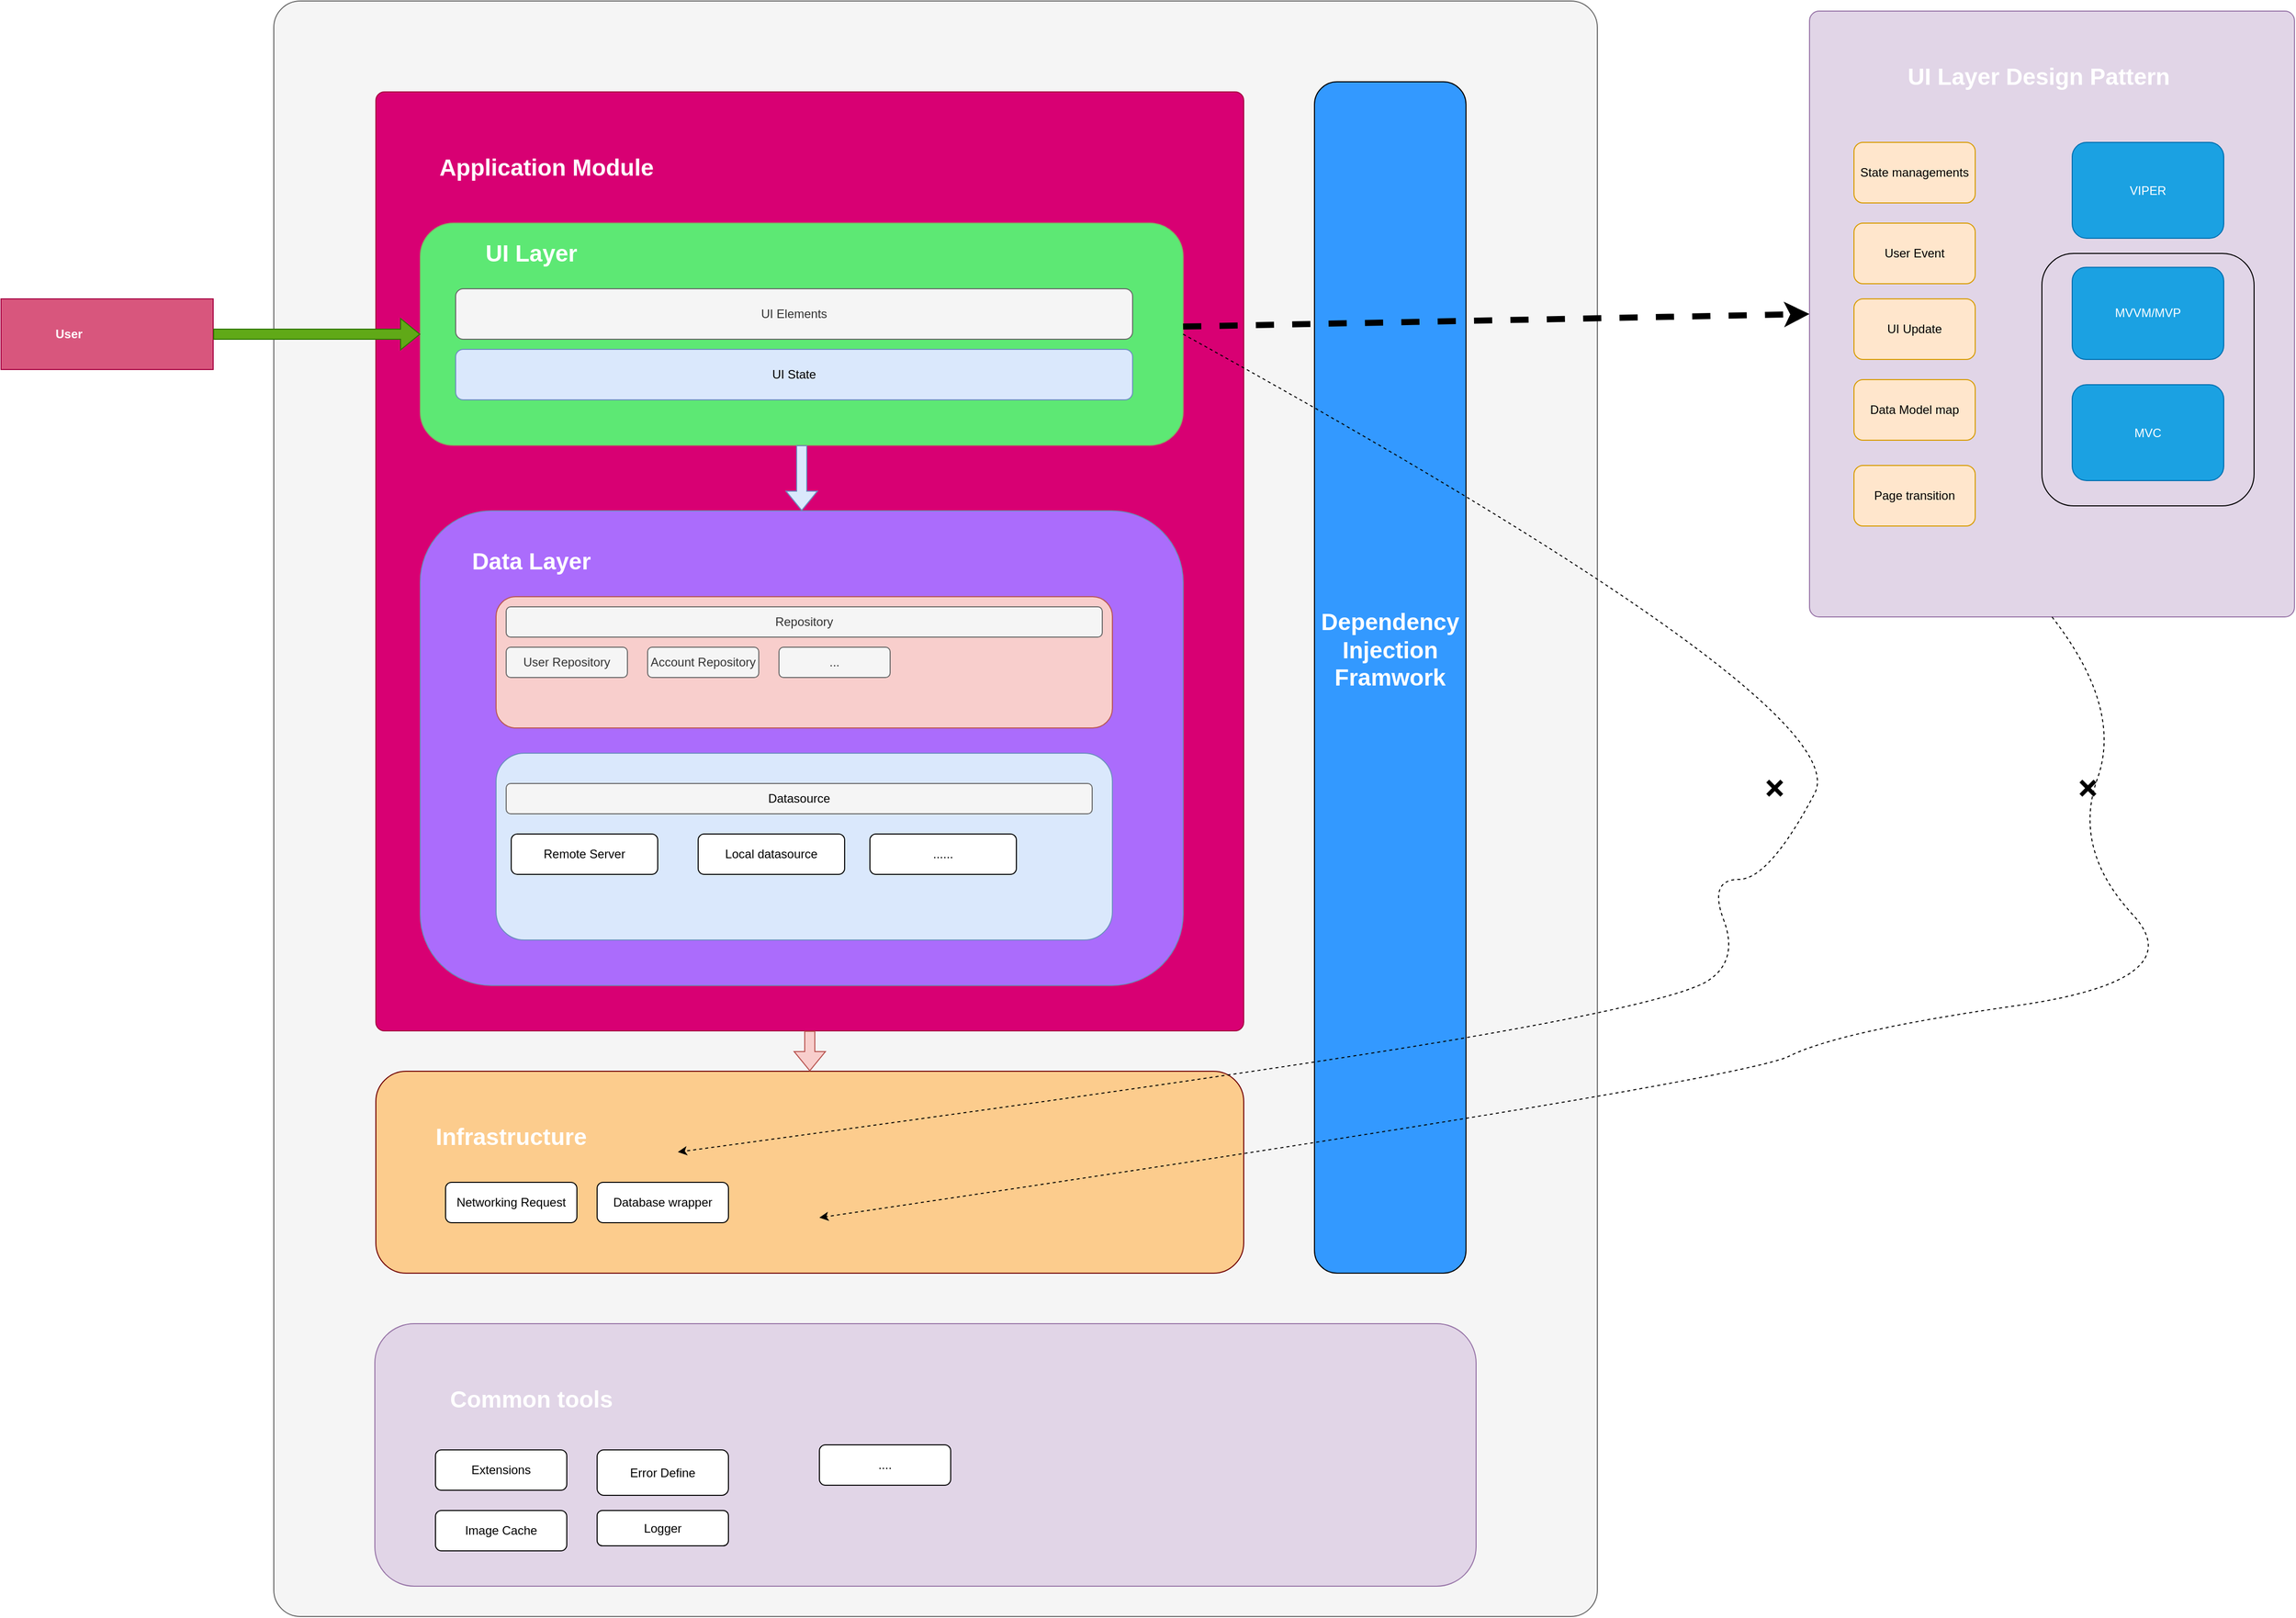 <mxfile version="24.7.7">
  <diagram id="prtHgNgQTEPvFCAcTncT" name="Page-1">
    <mxGraphModel dx="3434" dy="1809" grid="1" gridSize="10" guides="1" tooltips="1" connect="1" arrows="1" fold="1" page="1" pageScale="1" pageWidth="827" pageHeight="1169" math="0" shadow="0">
      <root>
        <mxCell id="0" />
        <mxCell id="1" parent="0" />
        <mxCell id="TcersztS0ECEA-ve25YO-69" value="" style="rounded=1;whiteSpace=wrap;html=1;arcSize=2;fillColor=#f5f5f5;fontColor=#333333;strokeColor=#666666;" vertex="1" parent="1">
          <mxGeometry x="-110" y="80" width="1310" height="1600" as="geometry" />
        </mxCell>
        <mxCell id="TcersztS0ECEA-ve25YO-27" value="" style="rounded=1;whiteSpace=wrap;html=1;fillColor=#d80073;fontColor=#ffffff;strokeColor=#A50040;arcSize=1;" vertex="1" parent="1">
          <mxGeometry x="-9" y="170" width="859" height="930" as="geometry" />
        </mxCell>
        <UserObject label="User" name="Tessa Miller" position="CFO" location="Office 1" email="me@example.com" placeholders="1" link="https://www.draw.io" id="dNxyNK7c78bLwvsdeMH5-12">
          <mxCell style="label;image=https://cdn3.iconfinder.com/data/icons/user-avatars-1/512/users-3-128.png;whiteSpace=wrap;html=1;rounded=0;glass=0;treeMoving=1;treeFolding=1;fillColor=#D8567D;fontColor=#ffffff;strokeColor=#A50040;" parent="1" vertex="1">
            <mxGeometry x="-380" y="375" width="210" height="70" as="geometry" />
          </mxCell>
        </UserObject>
        <mxCell id="TcersztS0ECEA-ve25YO-2" value="" style="rounded=1;whiteSpace=wrap;html=1;fillColor=#5DE874;strokeColor=#82b366;" vertex="1" parent="1">
          <mxGeometry x="35" y="300" width="755" height="220" as="geometry" />
        </mxCell>
        <mxCell id="TcersztS0ECEA-ve25YO-3" value="UI Layer" style="text;html=1;align=center;verticalAlign=middle;whiteSpace=wrap;rounded=0;fontColor=#FFFFFF;fontStyle=1;fontSize=23;" vertex="1" parent="1">
          <mxGeometry x="80" y="315" width="130" height="30" as="geometry" />
        </mxCell>
        <mxCell id="TcersztS0ECEA-ve25YO-4" value="UI Elements" style="rounded=1;whiteSpace=wrap;html=1;fillColor=#f5f5f5;fontColor=#333333;strokeColor=#666666;" vertex="1" parent="1">
          <mxGeometry x="70" y="365" width="670" height="50" as="geometry" />
        </mxCell>
        <mxCell id="TcersztS0ECEA-ve25YO-5" value="UI State" style="rounded=1;whiteSpace=wrap;html=1;fillColor=#dae8fc;strokeColor=#6c8ebf;" vertex="1" parent="1">
          <mxGeometry x="70" y="425" width="670" height="50" as="geometry" />
        </mxCell>
        <mxCell id="TcersztS0ECEA-ve25YO-6" value="" style="rounded=1;whiteSpace=wrap;html=1;fillColor=#AB6CFC;strokeColor=#6c8ebf;" vertex="1" parent="1">
          <mxGeometry x="35" y="585" width="755" height="470" as="geometry" />
        </mxCell>
        <mxCell id="TcersztS0ECEA-ve25YO-7" value="Data Layer" style="text;html=1;align=center;verticalAlign=middle;whiteSpace=wrap;rounded=0;fontColor=#FFFFFF;fontStyle=1;fontSize=23;" vertex="1" parent="1">
          <mxGeometry x="80" y="620" width="130" height="30" as="geometry" />
        </mxCell>
        <mxCell id="TcersztS0ECEA-ve25YO-9" value="" style="rounded=1;whiteSpace=wrap;html=1;fillColor=#dae8fc;strokeColor=#6c8ebf;" vertex="1" parent="1">
          <mxGeometry x="110" y="825" width="610" height="185" as="geometry" />
        </mxCell>
        <mxCell id="TcersztS0ECEA-ve25YO-11" value="&lt;span style=&quot;color: rgb(0, 0, 0);&quot;&gt;Datasource&lt;/span&gt;" style="rounded=1;whiteSpace=wrap;html=1;fillColor=#f5f5f5;fontColor=#333333;strokeColor=#666666;" vertex="1" parent="1">
          <mxGeometry x="120" y="855" width="580" height="30" as="geometry" />
        </mxCell>
        <mxCell id="TcersztS0ECEA-ve25YO-12" value="Remote Server" style="rounded=1;whiteSpace=wrap;html=1;" vertex="1" parent="1">
          <mxGeometry x="125" y="905" width="145" height="40" as="geometry" />
        </mxCell>
        <mxCell id="TcersztS0ECEA-ve25YO-21" value="" style="rounded=1;whiteSpace=wrap;html=1;fillColor=#f8cecc;strokeColor=#b85450;" vertex="1" parent="1">
          <mxGeometry x="110" y="670" width="610" height="130" as="geometry" />
        </mxCell>
        <mxCell id="TcersztS0ECEA-ve25YO-22" value="Repository" style="rounded=1;whiteSpace=wrap;html=1;fillColor=#f5f5f5;fontColor=#333333;strokeColor=#666666;" vertex="1" parent="1">
          <mxGeometry x="120" y="680" width="590" height="30" as="geometry" />
        </mxCell>
        <mxCell id="TcersztS0ECEA-ve25YO-23" value="User Repository" style="rounded=1;whiteSpace=wrap;html=1;fillColor=#f5f5f5;fontColor=#333333;strokeColor=#666666;" vertex="1" parent="1">
          <mxGeometry x="120" y="720" width="120" height="30" as="geometry" />
        </mxCell>
        <mxCell id="TcersztS0ECEA-ve25YO-24" value="Account Repository" style="rounded=1;whiteSpace=wrap;html=1;fillColor=#f5f5f5;fontColor=#333333;strokeColor=#666666;" vertex="1" parent="1">
          <mxGeometry x="260" y="720" width="110" height="30" as="geometry" />
        </mxCell>
        <mxCell id="TcersztS0ECEA-ve25YO-25" value="" style="shape=flexArrow;endArrow=classic;html=1;rounded=0;exitX=0.5;exitY=1;exitDx=0;exitDy=0;entryX=0.5;entryY=0;entryDx=0;entryDy=0;fillColor=#dae8fc;strokeColor=#6c8ebf;" edge="1" parent="1" source="TcersztS0ECEA-ve25YO-2" target="TcersztS0ECEA-ve25YO-6">
          <mxGeometry width="50" height="50" relative="1" as="geometry">
            <mxPoint x="390" y="600" as="sourcePoint" />
            <mxPoint x="440" y="550" as="targetPoint" />
          </mxGeometry>
        </mxCell>
        <mxCell id="TcersztS0ECEA-ve25YO-26" value="..." style="rounded=1;whiteSpace=wrap;html=1;fillColor=#f5f5f5;fontColor=#333333;strokeColor=#666666;" vertex="1" parent="1">
          <mxGeometry x="390" y="720" width="110" height="30" as="geometry" />
        </mxCell>
        <mxCell id="TcersztS0ECEA-ve25YO-28" value="Application Module" style="text;html=1;align=center;verticalAlign=middle;whiteSpace=wrap;rounded=0;fontColor=#FFFFFF;fontStyle=1;fontSize=23;" vertex="1" parent="1">
          <mxGeometry x="35" y="230" width="250" height="30" as="geometry" />
        </mxCell>
        <mxCell id="TcersztS0ECEA-ve25YO-29" value="" style="rounded=1;whiteSpace=wrap;html=1;fillColor=#FCCC8D;fontColor=#ffffff;strokeColor=#6F0000;" vertex="1" parent="1">
          <mxGeometry x="-9" y="1140" width="859" height="200" as="geometry" />
        </mxCell>
        <mxCell id="TcersztS0ECEA-ve25YO-34" value="" style="rounded=1;whiteSpace=wrap;html=1;fillColor=#3399FF;" vertex="1" parent="1">
          <mxGeometry x="920" y="160" width="150" height="1180" as="geometry" />
        </mxCell>
        <mxCell id="TcersztS0ECEA-ve25YO-35" value="Dependency&lt;br&gt;Injection Framwork" style="text;html=1;align=center;verticalAlign=middle;whiteSpace=wrap;rounded=0;fontColor=#FFFFFF;fontStyle=1;fontSize=23;" vertex="1" parent="1">
          <mxGeometry x="930" y="700" width="130" height="45" as="geometry" />
        </mxCell>
        <mxCell id="TcersztS0ECEA-ve25YO-42" value="" style="shape=flexArrow;endArrow=classic;html=1;rounded=0;exitX=0.5;exitY=1;exitDx=0;exitDy=0;entryX=0.5;entryY=0;entryDx=0;entryDy=0;fillColor=#f8cecc;strokeColor=#b85450;" edge="1" parent="1" source="TcersztS0ECEA-ve25YO-27" target="TcersztS0ECEA-ve25YO-29">
          <mxGeometry width="50" height="50" relative="1" as="geometry">
            <mxPoint x="590" y="670" as="sourcePoint" />
            <mxPoint x="640" y="620" as="targetPoint" />
          </mxGeometry>
        </mxCell>
        <mxCell id="TcersztS0ECEA-ve25YO-50" value="" style="shape=flexArrow;endArrow=classic;html=1;rounded=0;entryX=0;entryY=0.5;entryDx=0;entryDy=0;exitX=1;exitY=0.5;exitDx=0;exitDy=0;fillColor=#60a917;strokeColor=#2D7600;" edge="1" parent="1" source="dNxyNK7c78bLwvsdeMH5-12" target="TcersztS0ECEA-ve25YO-2">
          <mxGeometry width="50" height="50" relative="1" as="geometry">
            <mxPoint x="-110" y="370" as="sourcePoint" />
            <mxPoint x="-60" y="320" as="targetPoint" />
          </mxGeometry>
        </mxCell>
        <mxCell id="TcersztS0ECEA-ve25YO-52" value="Local datasource" style="rounded=1;whiteSpace=wrap;html=1;" vertex="1" parent="1">
          <mxGeometry x="310" y="905" width="145" height="40" as="geometry" />
        </mxCell>
        <mxCell id="TcersztS0ECEA-ve25YO-53" value="......" style="rounded=1;whiteSpace=wrap;html=1;" vertex="1" parent="1">
          <mxGeometry x="480" y="905" width="145" height="40" as="geometry" />
        </mxCell>
        <mxCell id="TcersztS0ECEA-ve25YO-54" value="" style="endArrow=classic;html=1;rounded=0;dashed=1;strokeWidth=6;entryX=0;entryY=0.5;entryDx=0;entryDy=0;" edge="1" parent="1" source="TcersztS0ECEA-ve25YO-2" target="TcersztS0ECEA-ve25YO-55">
          <mxGeometry width="50" height="50" relative="1" as="geometry">
            <mxPoint x="800" y="290" as="sourcePoint" />
            <mxPoint x="1480" y="410" as="targetPoint" />
          </mxGeometry>
        </mxCell>
        <mxCell id="TcersztS0ECEA-ve25YO-55" value="" style="rounded=1;whiteSpace=wrap;html=1;fillColor=#e1d5e7;strokeColor=#9673a6;arcSize=2;" vertex="1" parent="1">
          <mxGeometry x="1410" y="90" width="480" height="600" as="geometry" />
        </mxCell>
        <mxCell id="TcersztS0ECEA-ve25YO-57" value="User Event" style="rounded=1;whiteSpace=wrap;html=1;fillColor=#ffe6cc;strokeColor=#d79b00;" vertex="1" parent="1">
          <mxGeometry x="1454" y="300" width="120" height="60" as="geometry" />
        </mxCell>
        <mxCell id="TcersztS0ECEA-ve25YO-58" value="State managements" style="rounded=1;whiteSpace=wrap;html=1;fillColor=#ffe6cc;strokeColor=#d79b00;" vertex="1" parent="1">
          <mxGeometry x="1454" y="220" width="120" height="60" as="geometry" />
        </mxCell>
        <mxCell id="TcersztS0ECEA-ve25YO-59" value="UI Layer Design Pattern" style="text;html=1;align=center;verticalAlign=middle;whiteSpace=wrap;rounded=0;fontColor=#FFFFFF;fontStyle=1;fontSize=23;" vertex="1" parent="1">
          <mxGeometry x="1444" y="140" width="386" height="30" as="geometry" />
        </mxCell>
        <mxCell id="TcersztS0ECEA-ve25YO-62" value="Data Model map" style="rounded=1;whiteSpace=wrap;html=1;fillColor=#ffe6cc;strokeColor=#d79b00;" vertex="1" parent="1">
          <mxGeometry x="1454" y="455" width="120" height="60" as="geometry" />
        </mxCell>
        <mxCell id="TcersztS0ECEA-ve25YO-63" value="UI Update" style="rounded=1;whiteSpace=wrap;html=1;fillColor=#ffe6cc;strokeColor=#d79b00;" vertex="1" parent="1">
          <mxGeometry x="1454" y="375" width="120" height="60" as="geometry" />
        </mxCell>
        <mxCell id="TcersztS0ECEA-ve25YO-65" value="VIPER" style="rounded=1;whiteSpace=wrap;html=1;fillColor=#1ba1e2;fontColor=#ffffff;strokeColor=#006EAF;" vertex="1" parent="1">
          <mxGeometry x="1670" y="220" width="150" height="95" as="geometry" />
        </mxCell>
        <mxCell id="TcersztS0ECEA-ve25YO-66" value="MVVM/MVP" style="rounded=1;whiteSpace=wrap;html=1;fillColor=#1ba1e2;fontColor=#ffffff;strokeColor=#006EAF;" vertex="1" parent="1">
          <mxGeometry x="1670" y="343.75" width="150" height="91.25" as="geometry" />
        </mxCell>
        <mxCell id="TcersztS0ECEA-ve25YO-67" value="Page transition" style="rounded=1;whiteSpace=wrap;html=1;fillColor=#ffe6cc;strokeColor=#d79b00;" vertex="1" parent="1">
          <mxGeometry x="1454" y="540" width="120" height="60" as="geometry" />
        </mxCell>
        <mxCell id="TcersztS0ECEA-ve25YO-68" value="MVC" style="rounded=1;whiteSpace=wrap;html=1;fillColor=#1ba1e2;fontColor=#ffffff;strokeColor=#006EAF;" vertex="1" parent="1">
          <mxGeometry x="1670" y="460" width="150" height="95" as="geometry" />
        </mxCell>
        <mxCell id="TcersztS0ECEA-ve25YO-71" value="" style="curved=1;endArrow=classic;html=1;rounded=0;exitX=1;exitY=0.5;exitDx=0;exitDy=0;dashed=1;entryX=0.348;entryY=0.4;entryDx=0;entryDy=0;entryPerimeter=0;" edge="1" parent="1" source="TcersztS0ECEA-ve25YO-2" target="TcersztS0ECEA-ve25YO-29">
          <mxGeometry width="50" height="50" relative="1" as="geometry">
            <mxPoint x="-150" y="650" as="sourcePoint" />
            <mxPoint x="420" y="1275" as="targetPoint" />
            <Array as="points">
              <mxPoint x="1460" y="780" />
              <mxPoint x="1370" y="950" />
              <mxPoint x="1310" y="950" />
              <mxPoint x="1340" y="1030" />
              <mxPoint x="1280" y="1070" />
              <mxPoint x="880" y="1140" />
            </Array>
          </mxGeometry>
        </mxCell>
        <mxCell id="TcersztS0ECEA-ve25YO-72" value="❌" style="text;html=1;align=center;verticalAlign=middle;resizable=0;points=[];autosize=1;strokeColor=none;fillColor=none;fontSize=24;" vertex="1" parent="1">
          <mxGeometry x="1350" y="840" width="50" height="40" as="geometry" />
        </mxCell>
        <mxCell id="TcersztS0ECEA-ve25YO-75" value="" style="rounded=1;whiteSpace=wrap;html=1;fillColor=none;" vertex="1" parent="1">
          <mxGeometry x="1640" y="330" width="210" height="250" as="geometry" />
        </mxCell>
        <mxCell id="TcersztS0ECEA-ve25YO-77" value="" style="rounded=1;whiteSpace=wrap;html=1;fillColor=#e1d5e7;strokeColor=#9673a6;" vertex="1" parent="1">
          <mxGeometry x="-10" y="1390" width="1090" height="260" as="geometry" />
        </mxCell>
        <mxCell id="TcersztS0ECEA-ve25YO-78" value="Extensions" style="rounded=1;whiteSpace=wrap;html=1;" vertex="1" parent="1">
          <mxGeometry x="50" y="1515" width="130" height="40" as="geometry" />
        </mxCell>
        <mxCell id="TcersztS0ECEA-ve25YO-79" value="Image Cache" style="rounded=1;whiteSpace=wrap;html=1;" vertex="1" parent="1">
          <mxGeometry x="50" y="1575" width="130" height="40" as="geometry" />
        </mxCell>
        <mxCell id="TcersztS0ECEA-ve25YO-80" value="...." style="rounded=1;whiteSpace=wrap;html=1;" vertex="1" parent="1">
          <mxGeometry x="430" y="1510" width="130" height="40" as="geometry" />
        </mxCell>
        <mxCell id="TcersztS0ECEA-ve25YO-84" value="Infrastructure" style="text;html=1;align=center;verticalAlign=middle;whiteSpace=wrap;rounded=0;fontColor=#FFFFFF;fontStyle=1;fontSize=23;" vertex="1" parent="1">
          <mxGeometry x="20" y="1190" width="210" height="30" as="geometry" />
        </mxCell>
        <mxCell id="TcersztS0ECEA-ve25YO-85" value="Networking Request" style="rounded=1;whiteSpace=wrap;html=1;" vertex="1" parent="1">
          <mxGeometry x="60" y="1250" width="130" height="40" as="geometry" />
        </mxCell>
        <mxCell id="TcersztS0ECEA-ve25YO-86" value="Database wrapper" style="rounded=1;whiteSpace=wrap;html=1;" vertex="1" parent="1">
          <mxGeometry x="210" y="1250" width="130" height="40" as="geometry" />
        </mxCell>
        <mxCell id="TcersztS0ECEA-ve25YO-87" value="" style="curved=1;endArrow=classic;html=1;rounded=0;exitX=0.5;exitY=1;exitDx=0;exitDy=0;dashed=1;entryX=1;entryY=0.5;entryDx=0;entryDy=0;" edge="1" parent="1" source="TcersztS0ECEA-ve25YO-55">
          <mxGeometry width="50" height="50" relative="1" as="geometry">
            <mxPoint x="800" y="420" as="sourcePoint" />
            <mxPoint x="430" y="1285" as="targetPoint" />
            <Array as="points">
              <mxPoint x="1720" y="780" />
              <mxPoint x="1670" y="920" />
              <mxPoint x="1790" y="1050" />
              <mxPoint x="1440" y="1100" />
              <mxPoint x="1340" y="1150" />
            </Array>
          </mxGeometry>
        </mxCell>
        <mxCell id="TcersztS0ECEA-ve25YO-88" value="❌" style="text;html=1;align=center;verticalAlign=middle;resizable=0;points=[];autosize=1;strokeColor=none;fillColor=none;fontSize=24;" vertex="1" parent="1">
          <mxGeometry x="1660" y="840" width="50" height="40" as="geometry" />
        </mxCell>
        <mxCell id="TcersztS0ECEA-ve25YO-90" value="Common tools" style="text;html=1;align=center;verticalAlign=middle;whiteSpace=wrap;rounded=0;fontColor=#FFFFFF;fontStyle=1;fontSize=23;" vertex="1" parent="1">
          <mxGeometry x="40" y="1450" width="210" height="30" as="geometry" />
        </mxCell>
        <mxCell id="TcersztS0ECEA-ve25YO-91" value="Error Define" style="rounded=1;whiteSpace=wrap;html=1;" vertex="1" parent="1">
          <mxGeometry x="210" y="1515" width="130" height="45" as="geometry" />
        </mxCell>
        <mxCell id="TcersztS0ECEA-ve25YO-92" value="Logger" style="rounded=1;whiteSpace=wrap;html=1;" vertex="1" parent="1">
          <mxGeometry x="210" y="1575" width="130" height="35" as="geometry" />
        </mxCell>
      </root>
    </mxGraphModel>
  </diagram>
</mxfile>

